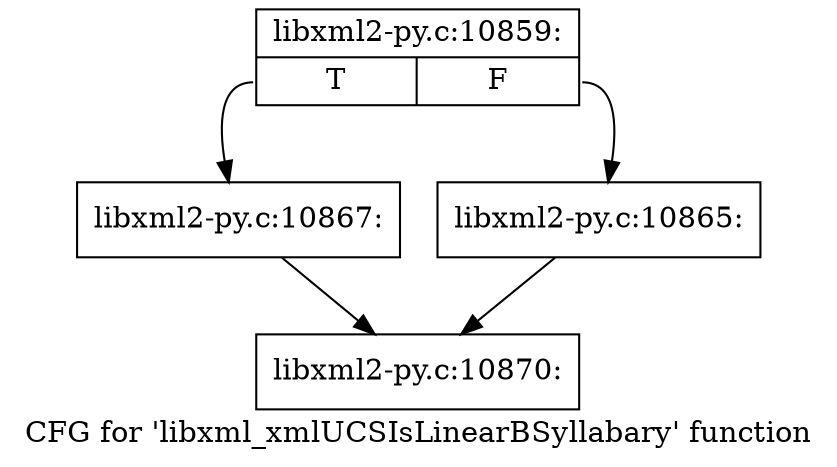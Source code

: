 digraph "CFG for 'libxml_xmlUCSIsLinearBSyllabary' function" {
	label="CFG for 'libxml_xmlUCSIsLinearBSyllabary' function";

	Node0x4120b40 [shape=record,label="{libxml2-py.c:10859:|{<s0>T|<s1>F}}"];
	Node0x4120b40:s0 -> Node0x4121ba0;
	Node0x4120b40:s1 -> Node0x4121b50;
	Node0x4121b50 [shape=record,label="{libxml2-py.c:10865:}"];
	Node0x4121b50 -> Node0x411f0e0;
	Node0x4121ba0 [shape=record,label="{libxml2-py.c:10867:}"];
	Node0x4121ba0 -> Node0x411f0e0;
	Node0x411f0e0 [shape=record,label="{libxml2-py.c:10870:}"];
}
